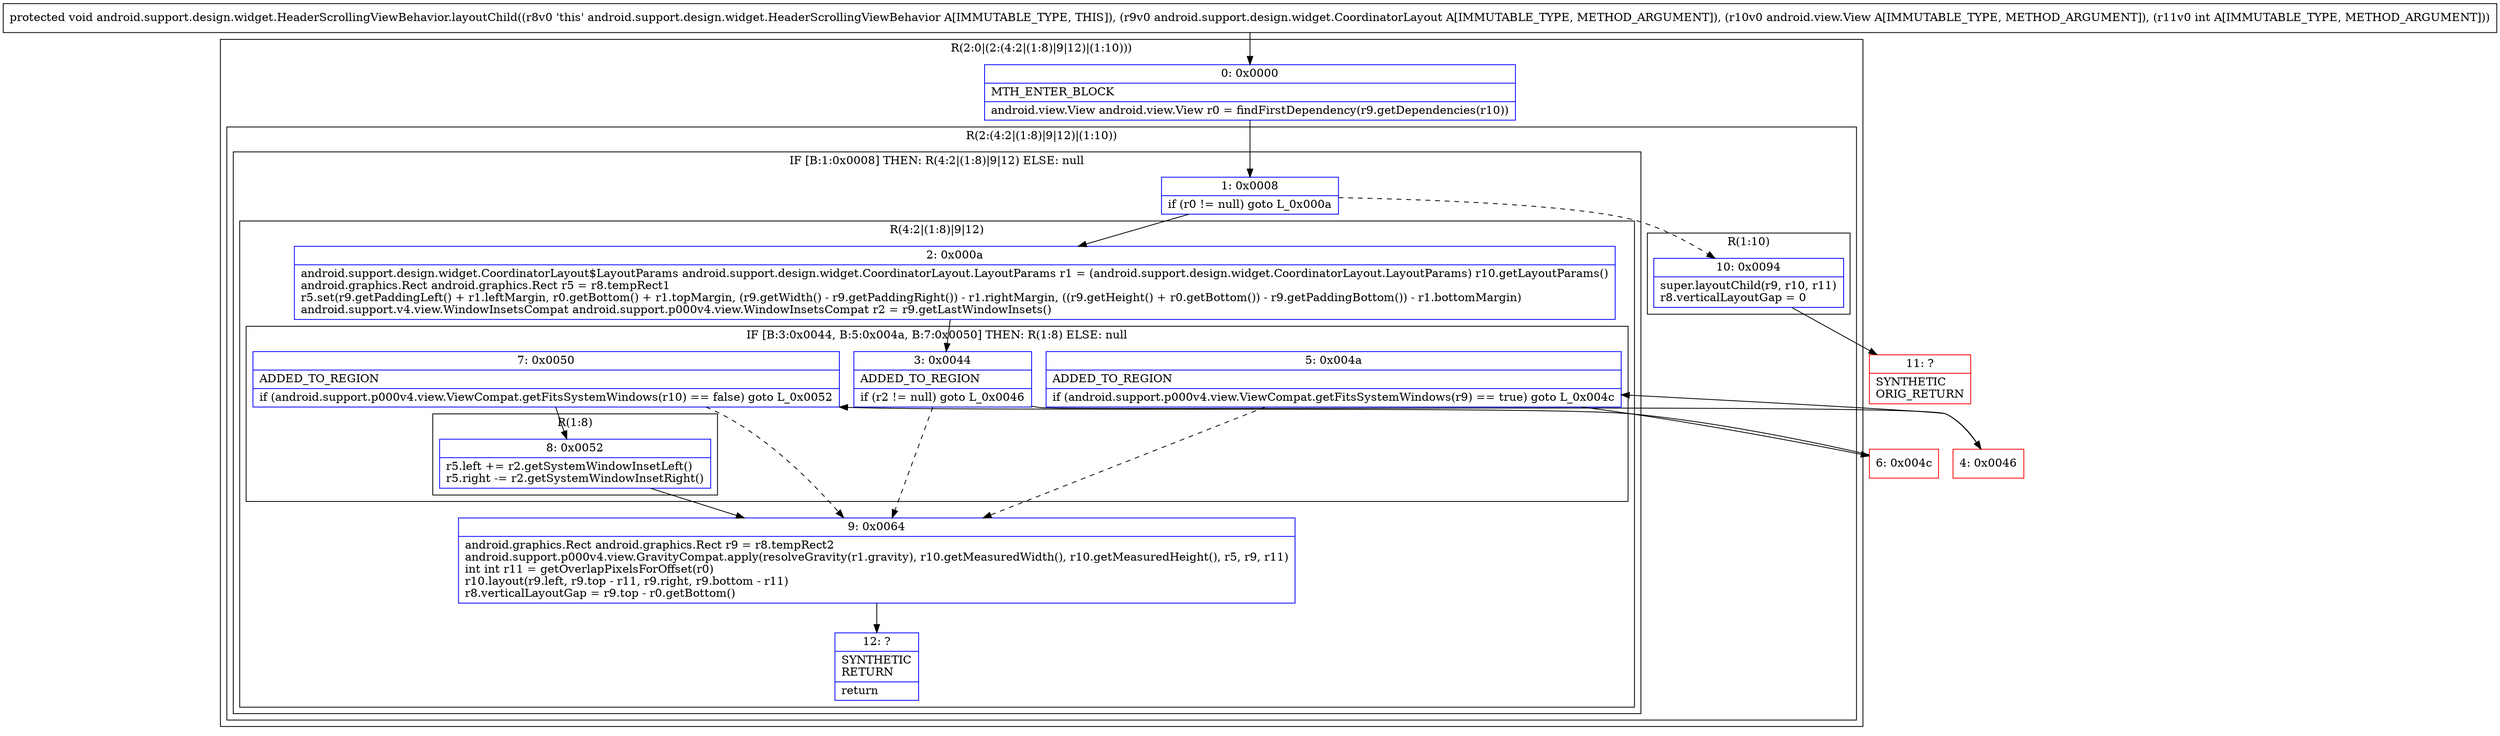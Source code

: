 digraph "CFG forandroid.support.design.widget.HeaderScrollingViewBehavior.layoutChild(Landroid\/support\/design\/widget\/CoordinatorLayout;Landroid\/view\/View;I)V" {
subgraph cluster_Region_1467120599 {
label = "R(2:0|(2:(4:2|(1:8)|9|12)|(1:10)))";
node [shape=record,color=blue];
Node_0 [shape=record,label="{0\:\ 0x0000|MTH_ENTER_BLOCK\l|android.view.View android.view.View r0 = findFirstDependency(r9.getDependencies(r10))\l}"];
subgraph cluster_Region_2112951034 {
label = "R(2:(4:2|(1:8)|9|12)|(1:10))";
node [shape=record,color=blue];
subgraph cluster_IfRegion_53122110 {
label = "IF [B:1:0x0008] THEN: R(4:2|(1:8)|9|12) ELSE: null";
node [shape=record,color=blue];
Node_1 [shape=record,label="{1\:\ 0x0008|if (r0 != null) goto L_0x000a\l}"];
subgraph cluster_Region_1600383165 {
label = "R(4:2|(1:8)|9|12)";
node [shape=record,color=blue];
Node_2 [shape=record,label="{2\:\ 0x000a|android.support.design.widget.CoordinatorLayout$LayoutParams android.support.design.widget.CoordinatorLayout.LayoutParams r1 = (android.support.design.widget.CoordinatorLayout.LayoutParams) r10.getLayoutParams()\landroid.graphics.Rect android.graphics.Rect r5 = r8.tempRect1\lr5.set(r9.getPaddingLeft() + r1.leftMargin, r0.getBottom() + r1.topMargin, (r9.getWidth() \- r9.getPaddingRight()) \- r1.rightMargin, ((r9.getHeight() + r0.getBottom()) \- r9.getPaddingBottom()) \- r1.bottomMargin)\landroid.support.v4.view.WindowInsetsCompat android.support.p000v4.view.WindowInsetsCompat r2 = r9.getLastWindowInsets()\l}"];
subgraph cluster_IfRegion_772180684 {
label = "IF [B:3:0x0044, B:5:0x004a, B:7:0x0050] THEN: R(1:8) ELSE: null";
node [shape=record,color=blue];
Node_3 [shape=record,label="{3\:\ 0x0044|ADDED_TO_REGION\l|if (r2 != null) goto L_0x0046\l}"];
Node_5 [shape=record,label="{5\:\ 0x004a|ADDED_TO_REGION\l|if (android.support.p000v4.view.ViewCompat.getFitsSystemWindows(r9) == true) goto L_0x004c\l}"];
Node_7 [shape=record,label="{7\:\ 0x0050|ADDED_TO_REGION\l|if (android.support.p000v4.view.ViewCompat.getFitsSystemWindows(r10) == false) goto L_0x0052\l}"];
subgraph cluster_Region_1785653397 {
label = "R(1:8)";
node [shape=record,color=blue];
Node_8 [shape=record,label="{8\:\ 0x0052|r5.left += r2.getSystemWindowInsetLeft()\lr5.right \-= r2.getSystemWindowInsetRight()\l}"];
}
}
Node_9 [shape=record,label="{9\:\ 0x0064|android.graphics.Rect android.graphics.Rect r9 = r8.tempRect2\landroid.support.p000v4.view.GravityCompat.apply(resolveGravity(r1.gravity), r10.getMeasuredWidth(), r10.getMeasuredHeight(), r5, r9, r11)\lint int r11 = getOverlapPixelsForOffset(r0)\lr10.layout(r9.left, r9.top \- r11, r9.right, r9.bottom \- r11)\lr8.verticalLayoutGap = r9.top \- r0.getBottom()\l}"];
Node_12 [shape=record,label="{12\:\ ?|SYNTHETIC\lRETURN\l|return\l}"];
}
}
subgraph cluster_Region_959594816 {
label = "R(1:10)";
node [shape=record,color=blue];
Node_10 [shape=record,label="{10\:\ 0x0094|super.layoutChild(r9, r10, r11)\lr8.verticalLayoutGap = 0\l}"];
}
}
}
Node_4 [shape=record,color=red,label="{4\:\ 0x0046}"];
Node_6 [shape=record,color=red,label="{6\:\ 0x004c}"];
Node_11 [shape=record,color=red,label="{11\:\ ?|SYNTHETIC\lORIG_RETURN\l}"];
MethodNode[shape=record,label="{protected void android.support.design.widget.HeaderScrollingViewBehavior.layoutChild((r8v0 'this' android.support.design.widget.HeaderScrollingViewBehavior A[IMMUTABLE_TYPE, THIS]), (r9v0 android.support.design.widget.CoordinatorLayout A[IMMUTABLE_TYPE, METHOD_ARGUMENT]), (r10v0 android.view.View A[IMMUTABLE_TYPE, METHOD_ARGUMENT]), (r11v0 int A[IMMUTABLE_TYPE, METHOD_ARGUMENT])) }"];
MethodNode -> Node_0;
Node_0 -> Node_1;
Node_1 -> Node_2;
Node_1 -> Node_10[style=dashed];
Node_2 -> Node_3;
Node_3 -> Node_4;
Node_3 -> Node_9[style=dashed];
Node_5 -> Node_6;
Node_5 -> Node_9[style=dashed];
Node_7 -> Node_8;
Node_7 -> Node_9[style=dashed];
Node_8 -> Node_9;
Node_9 -> Node_12;
Node_10 -> Node_11;
Node_4 -> Node_5;
Node_6 -> Node_7;
}

